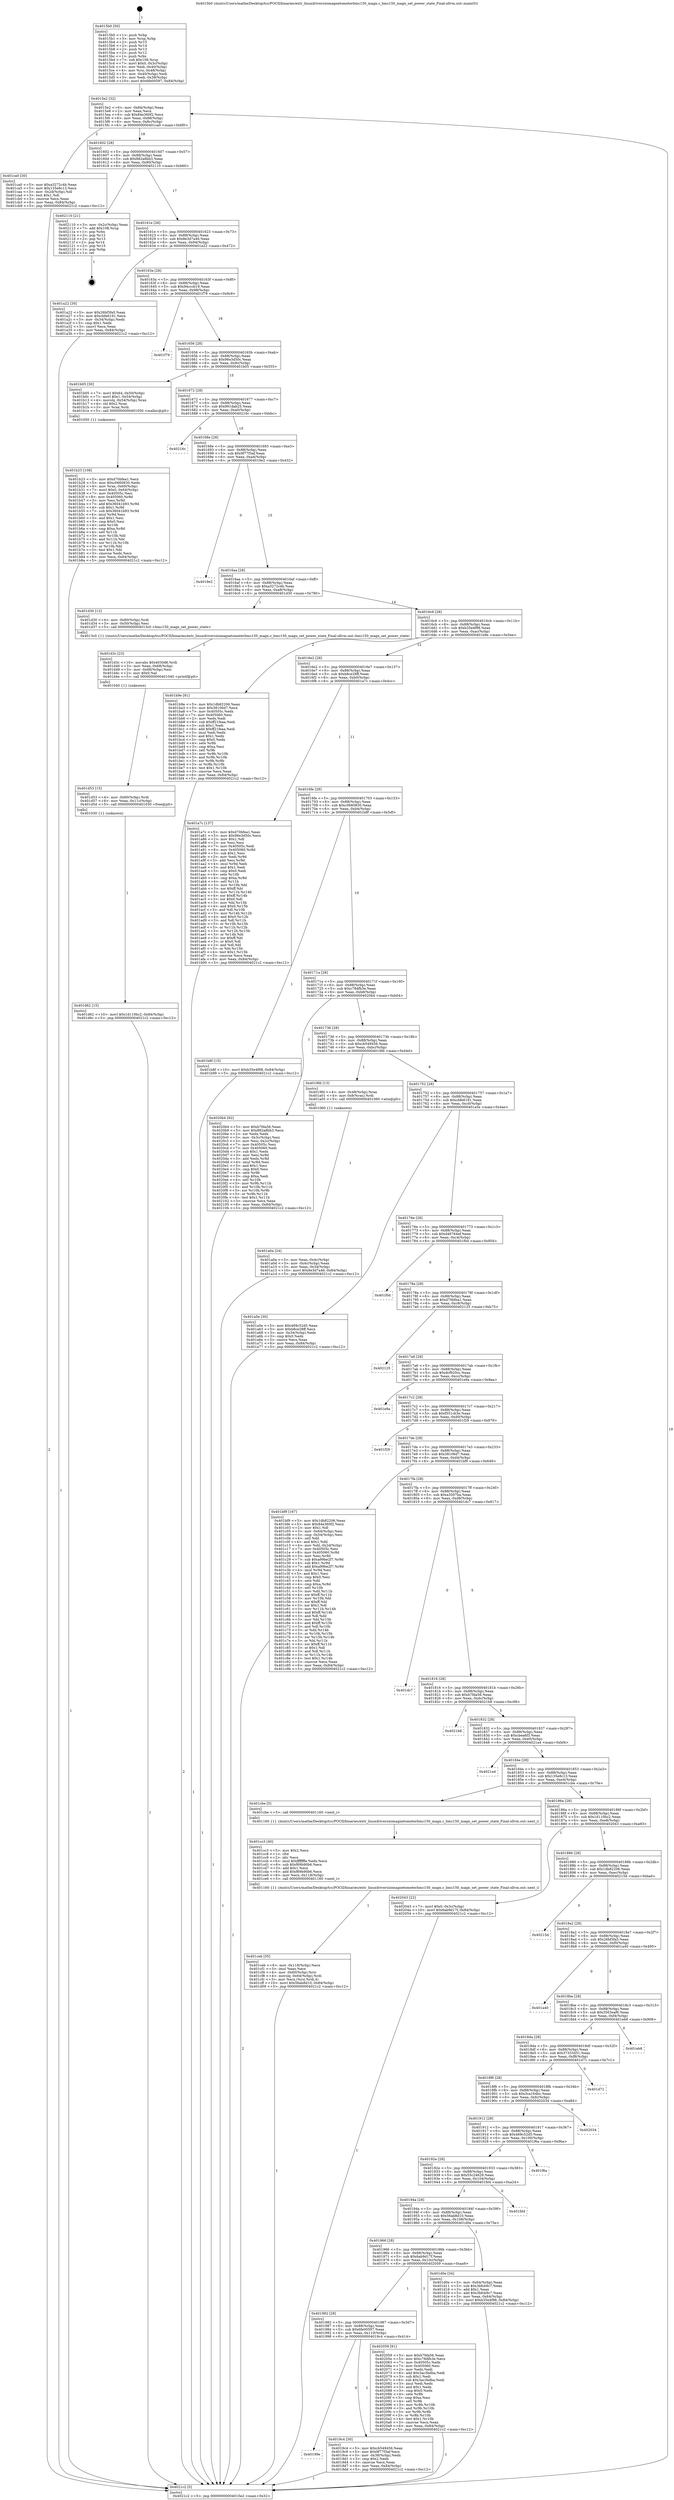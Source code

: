 digraph "0x4015b0" {
  label = "0x4015b0 (/mnt/c/Users/mathe/Desktop/tcc/POCII/binaries/extr_linuxdriversiiomagnetometerbmc150_magn.c_bmc150_magn_set_power_state_Final-ollvm.out::main(0))"
  labelloc = "t"
  node[shape=record]

  Entry [label="",width=0.3,height=0.3,shape=circle,fillcolor=black,style=filled]
  "0x4015e2" [label="{
     0x4015e2 [32]\l
     | [instrs]\l
     &nbsp;&nbsp;0x4015e2 \<+6\>: mov -0x84(%rbp),%eax\l
     &nbsp;&nbsp;0x4015e8 \<+2\>: mov %eax,%ecx\l
     &nbsp;&nbsp;0x4015ea \<+6\>: sub $0x84e360f2,%ecx\l
     &nbsp;&nbsp;0x4015f0 \<+6\>: mov %eax,-0x88(%rbp)\l
     &nbsp;&nbsp;0x4015f6 \<+6\>: mov %ecx,-0x8c(%rbp)\l
     &nbsp;&nbsp;0x4015fc \<+6\>: je 0000000000401ca0 \<main+0x6f0\>\l
  }"]
  "0x401ca0" [label="{
     0x401ca0 [30]\l
     | [instrs]\l
     &nbsp;&nbsp;0x401ca0 \<+5\>: mov $0xa3272c4b,%eax\l
     &nbsp;&nbsp;0x401ca5 \<+5\>: mov $0x135e8c13,%ecx\l
     &nbsp;&nbsp;0x401caa \<+3\>: mov -0x2d(%rbp),%dl\l
     &nbsp;&nbsp;0x401cad \<+3\>: test $0x1,%dl\l
     &nbsp;&nbsp;0x401cb0 \<+3\>: cmovne %ecx,%eax\l
     &nbsp;&nbsp;0x401cb3 \<+6\>: mov %eax,-0x84(%rbp)\l
     &nbsp;&nbsp;0x401cb9 \<+5\>: jmp 00000000004021c2 \<main+0xc12\>\l
  }"]
  "0x401602" [label="{
     0x401602 [28]\l
     | [instrs]\l
     &nbsp;&nbsp;0x401602 \<+5\>: jmp 0000000000401607 \<main+0x57\>\l
     &nbsp;&nbsp;0x401607 \<+6\>: mov -0x88(%rbp),%eax\l
     &nbsp;&nbsp;0x40160d \<+5\>: sub $0x882a8bb3,%eax\l
     &nbsp;&nbsp;0x401612 \<+6\>: mov %eax,-0x90(%rbp)\l
     &nbsp;&nbsp;0x401618 \<+6\>: je 0000000000402110 \<main+0xb60\>\l
  }"]
  Exit [label="",width=0.3,height=0.3,shape=circle,fillcolor=black,style=filled,peripheries=2]
  "0x402110" [label="{
     0x402110 [21]\l
     | [instrs]\l
     &nbsp;&nbsp;0x402110 \<+3\>: mov -0x2c(%rbp),%eax\l
     &nbsp;&nbsp;0x402113 \<+7\>: add $0x108,%rsp\l
     &nbsp;&nbsp;0x40211a \<+1\>: pop %rbx\l
     &nbsp;&nbsp;0x40211b \<+2\>: pop %r12\l
     &nbsp;&nbsp;0x40211d \<+2\>: pop %r13\l
     &nbsp;&nbsp;0x40211f \<+2\>: pop %r14\l
     &nbsp;&nbsp;0x402121 \<+2\>: pop %r15\l
     &nbsp;&nbsp;0x402123 \<+1\>: pop %rbp\l
     &nbsp;&nbsp;0x402124 \<+1\>: ret\l
  }"]
  "0x40161e" [label="{
     0x40161e [28]\l
     | [instrs]\l
     &nbsp;&nbsp;0x40161e \<+5\>: jmp 0000000000401623 \<main+0x73\>\l
     &nbsp;&nbsp;0x401623 \<+6\>: mov -0x88(%rbp),%eax\l
     &nbsp;&nbsp;0x401629 \<+5\>: sub $0x8e3d7a46,%eax\l
     &nbsp;&nbsp;0x40162e \<+6\>: mov %eax,-0x94(%rbp)\l
     &nbsp;&nbsp;0x401634 \<+6\>: je 0000000000401a22 \<main+0x472\>\l
  }"]
  "0x401d62" [label="{
     0x401d62 [15]\l
     | [instrs]\l
     &nbsp;&nbsp;0x401d62 \<+10\>: movl $0x1d110bc2,-0x84(%rbp)\l
     &nbsp;&nbsp;0x401d6c \<+5\>: jmp 00000000004021c2 \<main+0xc12\>\l
  }"]
  "0x401a22" [label="{
     0x401a22 [30]\l
     | [instrs]\l
     &nbsp;&nbsp;0x401a22 \<+5\>: mov $0x26bf3fa5,%eax\l
     &nbsp;&nbsp;0x401a27 \<+5\>: mov $0xcbfe6191,%ecx\l
     &nbsp;&nbsp;0x401a2c \<+3\>: mov -0x34(%rbp),%edx\l
     &nbsp;&nbsp;0x401a2f \<+3\>: cmp $0x1,%edx\l
     &nbsp;&nbsp;0x401a32 \<+3\>: cmovl %ecx,%eax\l
     &nbsp;&nbsp;0x401a35 \<+6\>: mov %eax,-0x84(%rbp)\l
     &nbsp;&nbsp;0x401a3b \<+5\>: jmp 00000000004021c2 \<main+0xc12\>\l
  }"]
  "0x40163a" [label="{
     0x40163a [28]\l
     | [instrs]\l
     &nbsp;&nbsp;0x40163a \<+5\>: jmp 000000000040163f \<main+0x8f\>\l
     &nbsp;&nbsp;0x40163f \<+6\>: mov -0x88(%rbp),%eax\l
     &nbsp;&nbsp;0x401645 \<+5\>: sub $0x94cccb19,%eax\l
     &nbsp;&nbsp;0x40164a \<+6\>: mov %eax,-0x98(%rbp)\l
     &nbsp;&nbsp;0x401650 \<+6\>: je 0000000000401f79 \<main+0x9c9\>\l
  }"]
  "0x401d53" [label="{
     0x401d53 [15]\l
     | [instrs]\l
     &nbsp;&nbsp;0x401d53 \<+4\>: mov -0x60(%rbp),%rdi\l
     &nbsp;&nbsp;0x401d57 \<+6\>: mov %eax,-0x11c(%rbp)\l
     &nbsp;&nbsp;0x401d5d \<+5\>: call 0000000000401030 \<free@plt\>\l
     | [calls]\l
     &nbsp;&nbsp;0x401030 \{1\} (unknown)\l
  }"]
  "0x401f79" [label="{
     0x401f79\l
  }", style=dashed]
  "0x401656" [label="{
     0x401656 [28]\l
     | [instrs]\l
     &nbsp;&nbsp;0x401656 \<+5\>: jmp 000000000040165b \<main+0xab\>\l
     &nbsp;&nbsp;0x40165b \<+6\>: mov -0x88(%rbp),%eax\l
     &nbsp;&nbsp;0x401661 \<+5\>: sub $0x96e3d50c,%eax\l
     &nbsp;&nbsp;0x401666 \<+6\>: mov %eax,-0x9c(%rbp)\l
     &nbsp;&nbsp;0x40166c \<+6\>: je 0000000000401b05 \<main+0x555\>\l
  }"]
  "0x401d3c" [label="{
     0x401d3c [23]\l
     | [instrs]\l
     &nbsp;&nbsp;0x401d3c \<+10\>: movabs $0x4030d6,%rdi\l
     &nbsp;&nbsp;0x401d46 \<+3\>: mov %eax,-0x68(%rbp)\l
     &nbsp;&nbsp;0x401d49 \<+3\>: mov -0x68(%rbp),%esi\l
     &nbsp;&nbsp;0x401d4c \<+2\>: mov $0x0,%al\l
     &nbsp;&nbsp;0x401d4e \<+5\>: call 0000000000401040 \<printf@plt\>\l
     | [calls]\l
     &nbsp;&nbsp;0x401040 \{1\} (unknown)\l
  }"]
  "0x401b05" [label="{
     0x401b05 [30]\l
     | [instrs]\l
     &nbsp;&nbsp;0x401b05 \<+7\>: movl $0x64,-0x50(%rbp)\l
     &nbsp;&nbsp;0x401b0c \<+7\>: movl $0x1,-0x54(%rbp)\l
     &nbsp;&nbsp;0x401b13 \<+4\>: movslq -0x54(%rbp),%rax\l
     &nbsp;&nbsp;0x401b17 \<+4\>: shl $0x2,%rax\l
     &nbsp;&nbsp;0x401b1b \<+3\>: mov %rax,%rdi\l
     &nbsp;&nbsp;0x401b1e \<+5\>: call 0000000000401050 \<malloc@plt\>\l
     | [calls]\l
     &nbsp;&nbsp;0x401050 \{1\} (unknown)\l
  }"]
  "0x401672" [label="{
     0x401672 [28]\l
     | [instrs]\l
     &nbsp;&nbsp;0x401672 \<+5\>: jmp 0000000000401677 \<main+0xc7\>\l
     &nbsp;&nbsp;0x401677 \<+6\>: mov -0x88(%rbp),%eax\l
     &nbsp;&nbsp;0x40167d \<+5\>: sub $0x991dab25,%eax\l
     &nbsp;&nbsp;0x401682 \<+6\>: mov %eax,-0xa0(%rbp)\l
     &nbsp;&nbsp;0x401688 \<+6\>: je 000000000040216c \<main+0xbbc\>\l
  }"]
  "0x401ceb" [label="{
     0x401ceb [35]\l
     | [instrs]\l
     &nbsp;&nbsp;0x401ceb \<+6\>: mov -0x118(%rbp),%ecx\l
     &nbsp;&nbsp;0x401cf1 \<+3\>: imul %eax,%ecx\l
     &nbsp;&nbsp;0x401cf4 \<+4\>: mov -0x60(%rbp),%rsi\l
     &nbsp;&nbsp;0x401cf8 \<+4\>: movslq -0x64(%rbp),%rdi\l
     &nbsp;&nbsp;0x401cfc \<+3\>: mov %ecx,(%rsi,%rdi,4)\l
     &nbsp;&nbsp;0x401cff \<+10\>: movl $0x56ab8d10,-0x84(%rbp)\l
     &nbsp;&nbsp;0x401d09 \<+5\>: jmp 00000000004021c2 \<main+0xc12\>\l
  }"]
  "0x40216c" [label="{
     0x40216c\l
  }", style=dashed]
  "0x40168e" [label="{
     0x40168e [28]\l
     | [instrs]\l
     &nbsp;&nbsp;0x40168e \<+5\>: jmp 0000000000401693 \<main+0xe3\>\l
     &nbsp;&nbsp;0x401693 \<+6\>: mov -0x88(%rbp),%eax\l
     &nbsp;&nbsp;0x401699 \<+5\>: sub $0x9f77f3af,%eax\l
     &nbsp;&nbsp;0x40169e \<+6\>: mov %eax,-0xa4(%rbp)\l
     &nbsp;&nbsp;0x4016a4 \<+6\>: je 00000000004019e2 \<main+0x432\>\l
  }"]
  "0x401cc3" [label="{
     0x401cc3 [40]\l
     | [instrs]\l
     &nbsp;&nbsp;0x401cc3 \<+5\>: mov $0x2,%ecx\l
     &nbsp;&nbsp;0x401cc8 \<+1\>: cltd\l
     &nbsp;&nbsp;0x401cc9 \<+2\>: idiv %ecx\l
     &nbsp;&nbsp;0x401ccb \<+6\>: imul $0xfffffffe,%edx,%ecx\l
     &nbsp;&nbsp;0x401cd1 \<+6\>: sub $0xf69b90b6,%ecx\l
     &nbsp;&nbsp;0x401cd7 \<+3\>: add $0x1,%ecx\l
     &nbsp;&nbsp;0x401cda \<+6\>: add $0xf69b90b6,%ecx\l
     &nbsp;&nbsp;0x401ce0 \<+6\>: mov %ecx,-0x118(%rbp)\l
     &nbsp;&nbsp;0x401ce6 \<+5\>: call 0000000000401160 \<next_i\>\l
     | [calls]\l
     &nbsp;&nbsp;0x401160 \{1\} (/mnt/c/Users/mathe/Desktop/tcc/POCII/binaries/extr_linuxdriversiiomagnetometerbmc150_magn.c_bmc150_magn_set_power_state_Final-ollvm.out::next_i)\l
  }"]
  "0x4019e2" [label="{
     0x4019e2\l
  }", style=dashed]
  "0x4016aa" [label="{
     0x4016aa [28]\l
     | [instrs]\l
     &nbsp;&nbsp;0x4016aa \<+5\>: jmp 00000000004016af \<main+0xff\>\l
     &nbsp;&nbsp;0x4016af \<+6\>: mov -0x88(%rbp),%eax\l
     &nbsp;&nbsp;0x4016b5 \<+5\>: sub $0xa3272c4b,%eax\l
     &nbsp;&nbsp;0x4016ba \<+6\>: mov %eax,-0xa8(%rbp)\l
     &nbsp;&nbsp;0x4016c0 \<+6\>: je 0000000000401d30 \<main+0x780\>\l
  }"]
  "0x401b23" [label="{
     0x401b23 [108]\l
     | [instrs]\l
     &nbsp;&nbsp;0x401b23 \<+5\>: mov $0xd70bfea1,%ecx\l
     &nbsp;&nbsp;0x401b28 \<+5\>: mov $0xc0660830,%edx\l
     &nbsp;&nbsp;0x401b2d \<+4\>: mov %rax,-0x60(%rbp)\l
     &nbsp;&nbsp;0x401b31 \<+7\>: movl $0x0,-0x64(%rbp)\l
     &nbsp;&nbsp;0x401b38 \<+7\>: mov 0x40505c,%esi\l
     &nbsp;&nbsp;0x401b3f \<+8\>: mov 0x405060,%r8d\l
     &nbsp;&nbsp;0x401b47 \<+3\>: mov %esi,%r9d\l
     &nbsp;&nbsp;0x401b4a \<+7\>: add $0x36041b93,%r9d\l
     &nbsp;&nbsp;0x401b51 \<+4\>: sub $0x1,%r9d\l
     &nbsp;&nbsp;0x401b55 \<+7\>: sub $0x36041b93,%r9d\l
     &nbsp;&nbsp;0x401b5c \<+4\>: imul %r9d,%esi\l
     &nbsp;&nbsp;0x401b60 \<+3\>: and $0x1,%esi\l
     &nbsp;&nbsp;0x401b63 \<+3\>: cmp $0x0,%esi\l
     &nbsp;&nbsp;0x401b66 \<+4\>: sete %r10b\l
     &nbsp;&nbsp;0x401b6a \<+4\>: cmp $0xa,%r8d\l
     &nbsp;&nbsp;0x401b6e \<+4\>: setl %r11b\l
     &nbsp;&nbsp;0x401b72 \<+3\>: mov %r10b,%bl\l
     &nbsp;&nbsp;0x401b75 \<+3\>: and %r11b,%bl\l
     &nbsp;&nbsp;0x401b78 \<+3\>: xor %r11b,%r10b\l
     &nbsp;&nbsp;0x401b7b \<+3\>: or %r10b,%bl\l
     &nbsp;&nbsp;0x401b7e \<+3\>: test $0x1,%bl\l
     &nbsp;&nbsp;0x401b81 \<+3\>: cmovne %edx,%ecx\l
     &nbsp;&nbsp;0x401b84 \<+6\>: mov %ecx,-0x84(%rbp)\l
     &nbsp;&nbsp;0x401b8a \<+5\>: jmp 00000000004021c2 \<main+0xc12\>\l
  }"]
  "0x401d30" [label="{
     0x401d30 [12]\l
     | [instrs]\l
     &nbsp;&nbsp;0x401d30 \<+4\>: mov -0x60(%rbp),%rdi\l
     &nbsp;&nbsp;0x401d34 \<+3\>: mov -0x50(%rbp),%esi\l
     &nbsp;&nbsp;0x401d37 \<+5\>: call 00000000004013c0 \<bmc150_magn_set_power_state\>\l
     | [calls]\l
     &nbsp;&nbsp;0x4013c0 \{1\} (/mnt/c/Users/mathe/Desktop/tcc/POCII/binaries/extr_linuxdriversiiomagnetometerbmc150_magn.c_bmc150_magn_set_power_state_Final-ollvm.out::bmc150_magn_set_power_state)\l
  }"]
  "0x4016c6" [label="{
     0x4016c6 [28]\l
     | [instrs]\l
     &nbsp;&nbsp;0x4016c6 \<+5\>: jmp 00000000004016cb \<main+0x11b\>\l
     &nbsp;&nbsp;0x4016cb \<+6\>: mov -0x88(%rbp),%eax\l
     &nbsp;&nbsp;0x4016d1 \<+5\>: sub $0xb35e4f98,%eax\l
     &nbsp;&nbsp;0x4016d6 \<+6\>: mov %eax,-0xac(%rbp)\l
     &nbsp;&nbsp;0x4016dc \<+6\>: je 0000000000401b9e \<main+0x5ee\>\l
  }"]
  "0x401a0a" [label="{
     0x401a0a [24]\l
     | [instrs]\l
     &nbsp;&nbsp;0x401a0a \<+3\>: mov %eax,-0x4c(%rbp)\l
     &nbsp;&nbsp;0x401a0d \<+3\>: mov -0x4c(%rbp),%eax\l
     &nbsp;&nbsp;0x401a10 \<+3\>: mov %eax,-0x34(%rbp)\l
     &nbsp;&nbsp;0x401a13 \<+10\>: movl $0x8e3d7a46,-0x84(%rbp)\l
     &nbsp;&nbsp;0x401a1d \<+5\>: jmp 00000000004021c2 \<main+0xc12\>\l
  }"]
  "0x401b9e" [label="{
     0x401b9e [91]\l
     | [instrs]\l
     &nbsp;&nbsp;0x401b9e \<+5\>: mov $0x1db82206,%eax\l
     &nbsp;&nbsp;0x401ba3 \<+5\>: mov $0x38106d7,%ecx\l
     &nbsp;&nbsp;0x401ba8 \<+7\>: mov 0x40505c,%edx\l
     &nbsp;&nbsp;0x401baf \<+7\>: mov 0x405060,%esi\l
     &nbsp;&nbsp;0x401bb6 \<+2\>: mov %edx,%edi\l
     &nbsp;&nbsp;0x401bb8 \<+6\>: sub $0xff21feaa,%edi\l
     &nbsp;&nbsp;0x401bbe \<+3\>: sub $0x1,%edi\l
     &nbsp;&nbsp;0x401bc1 \<+6\>: add $0xff21feaa,%edi\l
     &nbsp;&nbsp;0x401bc7 \<+3\>: imul %edi,%edx\l
     &nbsp;&nbsp;0x401bca \<+3\>: and $0x1,%edx\l
     &nbsp;&nbsp;0x401bcd \<+3\>: cmp $0x0,%edx\l
     &nbsp;&nbsp;0x401bd0 \<+4\>: sete %r8b\l
     &nbsp;&nbsp;0x401bd4 \<+3\>: cmp $0xa,%esi\l
     &nbsp;&nbsp;0x401bd7 \<+4\>: setl %r9b\l
     &nbsp;&nbsp;0x401bdb \<+3\>: mov %r8b,%r10b\l
     &nbsp;&nbsp;0x401bde \<+3\>: and %r9b,%r10b\l
     &nbsp;&nbsp;0x401be1 \<+3\>: xor %r9b,%r8b\l
     &nbsp;&nbsp;0x401be4 \<+3\>: or %r8b,%r10b\l
     &nbsp;&nbsp;0x401be7 \<+4\>: test $0x1,%r10b\l
     &nbsp;&nbsp;0x401beb \<+3\>: cmovne %ecx,%eax\l
     &nbsp;&nbsp;0x401bee \<+6\>: mov %eax,-0x84(%rbp)\l
     &nbsp;&nbsp;0x401bf4 \<+5\>: jmp 00000000004021c2 \<main+0xc12\>\l
  }"]
  "0x4016e2" [label="{
     0x4016e2 [28]\l
     | [instrs]\l
     &nbsp;&nbsp;0x4016e2 \<+5\>: jmp 00000000004016e7 \<main+0x137\>\l
     &nbsp;&nbsp;0x4016e7 \<+6\>: mov -0x88(%rbp),%eax\l
     &nbsp;&nbsp;0x4016ed \<+5\>: sub $0xb8ce28ff,%eax\l
     &nbsp;&nbsp;0x4016f2 \<+6\>: mov %eax,-0xb0(%rbp)\l
     &nbsp;&nbsp;0x4016f8 \<+6\>: je 0000000000401a7c \<main+0x4cc\>\l
  }"]
  "0x4015b0" [label="{
     0x4015b0 [50]\l
     | [instrs]\l
     &nbsp;&nbsp;0x4015b0 \<+1\>: push %rbp\l
     &nbsp;&nbsp;0x4015b1 \<+3\>: mov %rsp,%rbp\l
     &nbsp;&nbsp;0x4015b4 \<+2\>: push %r15\l
     &nbsp;&nbsp;0x4015b6 \<+2\>: push %r14\l
     &nbsp;&nbsp;0x4015b8 \<+2\>: push %r13\l
     &nbsp;&nbsp;0x4015ba \<+2\>: push %r12\l
     &nbsp;&nbsp;0x4015bc \<+1\>: push %rbx\l
     &nbsp;&nbsp;0x4015bd \<+7\>: sub $0x108,%rsp\l
     &nbsp;&nbsp;0x4015c4 \<+7\>: movl $0x0,-0x3c(%rbp)\l
     &nbsp;&nbsp;0x4015cb \<+3\>: mov %edi,-0x40(%rbp)\l
     &nbsp;&nbsp;0x4015ce \<+4\>: mov %rsi,-0x48(%rbp)\l
     &nbsp;&nbsp;0x4015d2 \<+3\>: mov -0x40(%rbp),%edi\l
     &nbsp;&nbsp;0x4015d5 \<+3\>: mov %edi,-0x38(%rbp)\l
     &nbsp;&nbsp;0x4015d8 \<+10\>: movl $0x6fe00597,-0x84(%rbp)\l
  }"]
  "0x401a7c" [label="{
     0x401a7c [137]\l
     | [instrs]\l
     &nbsp;&nbsp;0x401a7c \<+5\>: mov $0xd70bfea1,%eax\l
     &nbsp;&nbsp;0x401a81 \<+5\>: mov $0x96e3d50c,%ecx\l
     &nbsp;&nbsp;0x401a86 \<+2\>: mov $0x1,%dl\l
     &nbsp;&nbsp;0x401a88 \<+2\>: xor %esi,%esi\l
     &nbsp;&nbsp;0x401a8a \<+7\>: mov 0x40505c,%edi\l
     &nbsp;&nbsp;0x401a91 \<+8\>: mov 0x405060,%r8d\l
     &nbsp;&nbsp;0x401a99 \<+3\>: sub $0x1,%esi\l
     &nbsp;&nbsp;0x401a9c \<+3\>: mov %edi,%r9d\l
     &nbsp;&nbsp;0x401a9f \<+3\>: add %esi,%r9d\l
     &nbsp;&nbsp;0x401aa2 \<+4\>: imul %r9d,%edi\l
     &nbsp;&nbsp;0x401aa6 \<+3\>: and $0x1,%edi\l
     &nbsp;&nbsp;0x401aa9 \<+3\>: cmp $0x0,%edi\l
     &nbsp;&nbsp;0x401aac \<+4\>: sete %r10b\l
     &nbsp;&nbsp;0x401ab0 \<+4\>: cmp $0xa,%r8d\l
     &nbsp;&nbsp;0x401ab4 \<+4\>: setl %r11b\l
     &nbsp;&nbsp;0x401ab8 \<+3\>: mov %r10b,%bl\l
     &nbsp;&nbsp;0x401abb \<+3\>: xor $0xff,%bl\l
     &nbsp;&nbsp;0x401abe \<+3\>: mov %r11b,%r14b\l
     &nbsp;&nbsp;0x401ac1 \<+4\>: xor $0xff,%r14b\l
     &nbsp;&nbsp;0x401ac5 \<+3\>: xor $0x0,%dl\l
     &nbsp;&nbsp;0x401ac8 \<+3\>: mov %bl,%r15b\l
     &nbsp;&nbsp;0x401acb \<+4\>: and $0x0,%r15b\l
     &nbsp;&nbsp;0x401acf \<+3\>: and %dl,%r10b\l
     &nbsp;&nbsp;0x401ad2 \<+3\>: mov %r14b,%r12b\l
     &nbsp;&nbsp;0x401ad5 \<+4\>: and $0x0,%r12b\l
     &nbsp;&nbsp;0x401ad9 \<+3\>: and %dl,%r11b\l
     &nbsp;&nbsp;0x401adc \<+3\>: or %r10b,%r15b\l
     &nbsp;&nbsp;0x401adf \<+3\>: or %r11b,%r12b\l
     &nbsp;&nbsp;0x401ae2 \<+3\>: xor %r12b,%r15b\l
     &nbsp;&nbsp;0x401ae5 \<+3\>: or %r14b,%bl\l
     &nbsp;&nbsp;0x401ae8 \<+3\>: xor $0xff,%bl\l
     &nbsp;&nbsp;0x401aeb \<+3\>: or $0x0,%dl\l
     &nbsp;&nbsp;0x401aee \<+2\>: and %dl,%bl\l
     &nbsp;&nbsp;0x401af0 \<+3\>: or %bl,%r15b\l
     &nbsp;&nbsp;0x401af3 \<+4\>: test $0x1,%r15b\l
     &nbsp;&nbsp;0x401af7 \<+3\>: cmovne %ecx,%eax\l
     &nbsp;&nbsp;0x401afa \<+6\>: mov %eax,-0x84(%rbp)\l
     &nbsp;&nbsp;0x401b00 \<+5\>: jmp 00000000004021c2 \<main+0xc12\>\l
  }"]
  "0x4016fe" [label="{
     0x4016fe [28]\l
     | [instrs]\l
     &nbsp;&nbsp;0x4016fe \<+5\>: jmp 0000000000401703 \<main+0x153\>\l
     &nbsp;&nbsp;0x401703 \<+6\>: mov -0x88(%rbp),%eax\l
     &nbsp;&nbsp;0x401709 \<+5\>: sub $0xc0660830,%eax\l
     &nbsp;&nbsp;0x40170e \<+6\>: mov %eax,-0xb4(%rbp)\l
     &nbsp;&nbsp;0x401714 \<+6\>: je 0000000000401b8f \<main+0x5df\>\l
  }"]
  "0x4021c2" [label="{
     0x4021c2 [5]\l
     | [instrs]\l
     &nbsp;&nbsp;0x4021c2 \<+5\>: jmp 00000000004015e2 \<main+0x32\>\l
  }"]
  "0x401b8f" [label="{
     0x401b8f [15]\l
     | [instrs]\l
     &nbsp;&nbsp;0x401b8f \<+10\>: movl $0xb35e4f98,-0x84(%rbp)\l
     &nbsp;&nbsp;0x401b99 \<+5\>: jmp 00000000004021c2 \<main+0xc12\>\l
  }"]
  "0x40171a" [label="{
     0x40171a [28]\l
     | [instrs]\l
     &nbsp;&nbsp;0x40171a \<+5\>: jmp 000000000040171f \<main+0x16f\>\l
     &nbsp;&nbsp;0x40171f \<+6\>: mov -0x88(%rbp),%eax\l
     &nbsp;&nbsp;0x401725 \<+5\>: sub $0xc78dfb3e,%eax\l
     &nbsp;&nbsp;0x40172a \<+6\>: mov %eax,-0xb8(%rbp)\l
     &nbsp;&nbsp;0x401730 \<+6\>: je 00000000004020b4 \<main+0xb04\>\l
  }"]
  "0x40199e" [label="{
     0x40199e\l
  }", style=dashed]
  "0x4020b4" [label="{
     0x4020b4 [92]\l
     | [instrs]\l
     &nbsp;&nbsp;0x4020b4 \<+5\>: mov $0xb7fda56,%eax\l
     &nbsp;&nbsp;0x4020b9 \<+5\>: mov $0x882a8bb3,%ecx\l
     &nbsp;&nbsp;0x4020be \<+2\>: xor %edx,%edx\l
     &nbsp;&nbsp;0x4020c0 \<+3\>: mov -0x3c(%rbp),%esi\l
     &nbsp;&nbsp;0x4020c3 \<+3\>: mov %esi,-0x2c(%rbp)\l
     &nbsp;&nbsp;0x4020c6 \<+7\>: mov 0x40505c,%esi\l
     &nbsp;&nbsp;0x4020cd \<+7\>: mov 0x405060,%edi\l
     &nbsp;&nbsp;0x4020d4 \<+3\>: sub $0x1,%edx\l
     &nbsp;&nbsp;0x4020d7 \<+3\>: mov %esi,%r8d\l
     &nbsp;&nbsp;0x4020da \<+3\>: add %edx,%r8d\l
     &nbsp;&nbsp;0x4020dd \<+4\>: imul %r8d,%esi\l
     &nbsp;&nbsp;0x4020e1 \<+3\>: and $0x1,%esi\l
     &nbsp;&nbsp;0x4020e4 \<+3\>: cmp $0x0,%esi\l
     &nbsp;&nbsp;0x4020e7 \<+4\>: sete %r9b\l
     &nbsp;&nbsp;0x4020eb \<+3\>: cmp $0xa,%edi\l
     &nbsp;&nbsp;0x4020ee \<+4\>: setl %r10b\l
     &nbsp;&nbsp;0x4020f2 \<+3\>: mov %r9b,%r11b\l
     &nbsp;&nbsp;0x4020f5 \<+3\>: and %r10b,%r11b\l
     &nbsp;&nbsp;0x4020f8 \<+3\>: xor %r10b,%r9b\l
     &nbsp;&nbsp;0x4020fb \<+3\>: or %r9b,%r11b\l
     &nbsp;&nbsp;0x4020fe \<+4\>: test $0x1,%r11b\l
     &nbsp;&nbsp;0x402102 \<+3\>: cmovne %ecx,%eax\l
     &nbsp;&nbsp;0x402105 \<+6\>: mov %eax,-0x84(%rbp)\l
     &nbsp;&nbsp;0x40210b \<+5\>: jmp 00000000004021c2 \<main+0xc12\>\l
  }"]
  "0x401736" [label="{
     0x401736 [28]\l
     | [instrs]\l
     &nbsp;&nbsp;0x401736 \<+5\>: jmp 000000000040173b \<main+0x18b\>\l
     &nbsp;&nbsp;0x40173b \<+6\>: mov -0x88(%rbp),%eax\l
     &nbsp;&nbsp;0x401741 \<+5\>: sub $0xcb549456,%eax\l
     &nbsp;&nbsp;0x401746 \<+6\>: mov %eax,-0xbc(%rbp)\l
     &nbsp;&nbsp;0x40174c \<+6\>: je 00000000004019fd \<main+0x44d\>\l
  }"]
  "0x4019c4" [label="{
     0x4019c4 [30]\l
     | [instrs]\l
     &nbsp;&nbsp;0x4019c4 \<+5\>: mov $0xcb549456,%eax\l
     &nbsp;&nbsp;0x4019c9 \<+5\>: mov $0x9f77f3af,%ecx\l
     &nbsp;&nbsp;0x4019ce \<+3\>: mov -0x38(%rbp),%edx\l
     &nbsp;&nbsp;0x4019d1 \<+3\>: cmp $0x2,%edx\l
     &nbsp;&nbsp;0x4019d4 \<+3\>: cmovne %ecx,%eax\l
     &nbsp;&nbsp;0x4019d7 \<+6\>: mov %eax,-0x84(%rbp)\l
     &nbsp;&nbsp;0x4019dd \<+5\>: jmp 00000000004021c2 \<main+0xc12\>\l
  }"]
  "0x4019fd" [label="{
     0x4019fd [13]\l
     | [instrs]\l
     &nbsp;&nbsp;0x4019fd \<+4\>: mov -0x48(%rbp),%rax\l
     &nbsp;&nbsp;0x401a01 \<+4\>: mov 0x8(%rax),%rdi\l
     &nbsp;&nbsp;0x401a05 \<+5\>: call 0000000000401060 \<atoi@plt\>\l
     | [calls]\l
     &nbsp;&nbsp;0x401060 \{1\} (unknown)\l
  }"]
  "0x401752" [label="{
     0x401752 [28]\l
     | [instrs]\l
     &nbsp;&nbsp;0x401752 \<+5\>: jmp 0000000000401757 \<main+0x1a7\>\l
     &nbsp;&nbsp;0x401757 \<+6\>: mov -0x88(%rbp),%eax\l
     &nbsp;&nbsp;0x40175d \<+5\>: sub $0xcbfe6191,%eax\l
     &nbsp;&nbsp;0x401762 \<+6\>: mov %eax,-0xc0(%rbp)\l
     &nbsp;&nbsp;0x401768 \<+6\>: je 0000000000401a5e \<main+0x4ae\>\l
  }"]
  "0x401982" [label="{
     0x401982 [28]\l
     | [instrs]\l
     &nbsp;&nbsp;0x401982 \<+5\>: jmp 0000000000401987 \<main+0x3d7\>\l
     &nbsp;&nbsp;0x401987 \<+6\>: mov -0x88(%rbp),%eax\l
     &nbsp;&nbsp;0x40198d \<+5\>: sub $0x6fe00597,%eax\l
     &nbsp;&nbsp;0x401992 \<+6\>: mov %eax,-0x110(%rbp)\l
     &nbsp;&nbsp;0x401998 \<+6\>: je 00000000004019c4 \<main+0x414\>\l
  }"]
  "0x401a5e" [label="{
     0x401a5e [30]\l
     | [instrs]\l
     &nbsp;&nbsp;0x401a5e \<+5\>: mov $0x469c52d5,%eax\l
     &nbsp;&nbsp;0x401a63 \<+5\>: mov $0xb8ce28ff,%ecx\l
     &nbsp;&nbsp;0x401a68 \<+3\>: mov -0x34(%rbp),%edx\l
     &nbsp;&nbsp;0x401a6b \<+3\>: cmp $0x0,%edx\l
     &nbsp;&nbsp;0x401a6e \<+3\>: cmove %ecx,%eax\l
     &nbsp;&nbsp;0x401a71 \<+6\>: mov %eax,-0x84(%rbp)\l
     &nbsp;&nbsp;0x401a77 \<+5\>: jmp 00000000004021c2 \<main+0xc12\>\l
  }"]
  "0x40176e" [label="{
     0x40176e [28]\l
     | [instrs]\l
     &nbsp;&nbsp;0x40176e \<+5\>: jmp 0000000000401773 \<main+0x1c3\>\l
     &nbsp;&nbsp;0x401773 \<+6\>: mov -0x88(%rbp),%eax\l
     &nbsp;&nbsp;0x401779 \<+5\>: sub $0xd46764ef,%eax\l
     &nbsp;&nbsp;0x40177e \<+6\>: mov %eax,-0xc4(%rbp)\l
     &nbsp;&nbsp;0x401784 \<+6\>: je 0000000000401f0d \<main+0x95d\>\l
  }"]
  "0x402059" [label="{
     0x402059 [91]\l
     | [instrs]\l
     &nbsp;&nbsp;0x402059 \<+5\>: mov $0xb7fda56,%eax\l
     &nbsp;&nbsp;0x40205e \<+5\>: mov $0xc78dfb3e,%ecx\l
     &nbsp;&nbsp;0x402063 \<+7\>: mov 0x40505c,%edx\l
     &nbsp;&nbsp;0x40206a \<+7\>: mov 0x405060,%esi\l
     &nbsp;&nbsp;0x402071 \<+2\>: mov %edx,%edi\l
     &nbsp;&nbsp;0x402073 \<+6\>: add $0x3ac3bdba,%edi\l
     &nbsp;&nbsp;0x402079 \<+3\>: sub $0x1,%edi\l
     &nbsp;&nbsp;0x40207c \<+6\>: sub $0x3ac3bdba,%edi\l
     &nbsp;&nbsp;0x402082 \<+3\>: imul %edi,%edx\l
     &nbsp;&nbsp;0x402085 \<+3\>: and $0x1,%edx\l
     &nbsp;&nbsp;0x402088 \<+3\>: cmp $0x0,%edx\l
     &nbsp;&nbsp;0x40208b \<+4\>: sete %r8b\l
     &nbsp;&nbsp;0x40208f \<+3\>: cmp $0xa,%esi\l
     &nbsp;&nbsp;0x402092 \<+4\>: setl %r9b\l
     &nbsp;&nbsp;0x402096 \<+3\>: mov %r8b,%r10b\l
     &nbsp;&nbsp;0x402099 \<+3\>: and %r9b,%r10b\l
     &nbsp;&nbsp;0x40209c \<+3\>: xor %r9b,%r8b\l
     &nbsp;&nbsp;0x40209f \<+3\>: or %r8b,%r10b\l
     &nbsp;&nbsp;0x4020a2 \<+4\>: test $0x1,%r10b\l
     &nbsp;&nbsp;0x4020a6 \<+3\>: cmovne %ecx,%eax\l
     &nbsp;&nbsp;0x4020a9 \<+6\>: mov %eax,-0x84(%rbp)\l
     &nbsp;&nbsp;0x4020af \<+5\>: jmp 00000000004021c2 \<main+0xc12\>\l
  }"]
  "0x401f0d" [label="{
     0x401f0d\l
  }", style=dashed]
  "0x40178a" [label="{
     0x40178a [28]\l
     | [instrs]\l
     &nbsp;&nbsp;0x40178a \<+5\>: jmp 000000000040178f \<main+0x1df\>\l
     &nbsp;&nbsp;0x40178f \<+6\>: mov -0x88(%rbp),%eax\l
     &nbsp;&nbsp;0x401795 \<+5\>: sub $0xd70bfea1,%eax\l
     &nbsp;&nbsp;0x40179a \<+6\>: mov %eax,-0xc8(%rbp)\l
     &nbsp;&nbsp;0x4017a0 \<+6\>: je 0000000000402125 \<main+0xb75\>\l
  }"]
  "0x401966" [label="{
     0x401966 [28]\l
     | [instrs]\l
     &nbsp;&nbsp;0x401966 \<+5\>: jmp 000000000040196b \<main+0x3bb\>\l
     &nbsp;&nbsp;0x40196b \<+6\>: mov -0x88(%rbp),%eax\l
     &nbsp;&nbsp;0x401971 \<+5\>: sub $0x6ab9d17f,%eax\l
     &nbsp;&nbsp;0x401976 \<+6\>: mov %eax,-0x10c(%rbp)\l
     &nbsp;&nbsp;0x40197c \<+6\>: je 0000000000402059 \<main+0xaa9\>\l
  }"]
  "0x402125" [label="{
     0x402125\l
  }", style=dashed]
  "0x4017a6" [label="{
     0x4017a6 [28]\l
     | [instrs]\l
     &nbsp;&nbsp;0x4017a6 \<+5\>: jmp 00000000004017ab \<main+0x1fb\>\l
     &nbsp;&nbsp;0x4017ab \<+6\>: mov -0x88(%rbp),%eax\l
     &nbsp;&nbsp;0x4017b1 \<+5\>: sub $0xdcf920cc,%eax\l
     &nbsp;&nbsp;0x4017b6 \<+6\>: mov %eax,-0xcc(%rbp)\l
     &nbsp;&nbsp;0x4017bc \<+6\>: je 0000000000401e9a \<main+0x8ea\>\l
  }"]
  "0x401d0e" [label="{
     0x401d0e [34]\l
     | [instrs]\l
     &nbsp;&nbsp;0x401d0e \<+3\>: mov -0x64(%rbp),%eax\l
     &nbsp;&nbsp;0x401d11 \<+5\>: sub $0x3bfcb9c7,%eax\l
     &nbsp;&nbsp;0x401d16 \<+3\>: add $0x1,%eax\l
     &nbsp;&nbsp;0x401d19 \<+5\>: add $0x3bfcb9c7,%eax\l
     &nbsp;&nbsp;0x401d1e \<+3\>: mov %eax,-0x64(%rbp)\l
     &nbsp;&nbsp;0x401d21 \<+10\>: movl $0xb35e4f98,-0x84(%rbp)\l
     &nbsp;&nbsp;0x401d2b \<+5\>: jmp 00000000004021c2 \<main+0xc12\>\l
  }"]
  "0x401e9a" [label="{
     0x401e9a\l
  }", style=dashed]
  "0x4017c2" [label="{
     0x4017c2 [28]\l
     | [instrs]\l
     &nbsp;&nbsp;0x4017c2 \<+5\>: jmp 00000000004017c7 \<main+0x217\>\l
     &nbsp;&nbsp;0x4017c7 \<+6\>: mov -0x88(%rbp),%eax\l
     &nbsp;&nbsp;0x4017cd \<+5\>: sub $0xf551cb3e,%eax\l
     &nbsp;&nbsp;0x4017d2 \<+6\>: mov %eax,-0xd0(%rbp)\l
     &nbsp;&nbsp;0x4017d8 \<+6\>: je 0000000000401f29 \<main+0x979\>\l
  }"]
  "0x40194a" [label="{
     0x40194a [28]\l
     | [instrs]\l
     &nbsp;&nbsp;0x40194a \<+5\>: jmp 000000000040194f \<main+0x39f\>\l
     &nbsp;&nbsp;0x40194f \<+6\>: mov -0x88(%rbp),%eax\l
     &nbsp;&nbsp;0x401955 \<+5\>: sub $0x56ab8d10,%eax\l
     &nbsp;&nbsp;0x40195a \<+6\>: mov %eax,-0x108(%rbp)\l
     &nbsp;&nbsp;0x401960 \<+6\>: je 0000000000401d0e \<main+0x75e\>\l
  }"]
  "0x401f29" [label="{
     0x401f29\l
  }", style=dashed]
  "0x4017de" [label="{
     0x4017de [28]\l
     | [instrs]\l
     &nbsp;&nbsp;0x4017de \<+5\>: jmp 00000000004017e3 \<main+0x233\>\l
     &nbsp;&nbsp;0x4017e3 \<+6\>: mov -0x88(%rbp),%eax\l
     &nbsp;&nbsp;0x4017e9 \<+5\>: sub $0x38106d7,%eax\l
     &nbsp;&nbsp;0x4017ee \<+6\>: mov %eax,-0xd4(%rbp)\l
     &nbsp;&nbsp;0x4017f4 \<+6\>: je 0000000000401bf9 \<main+0x649\>\l
  }"]
  "0x401fd4" [label="{
     0x401fd4\l
  }", style=dashed]
  "0x401bf9" [label="{
     0x401bf9 [167]\l
     | [instrs]\l
     &nbsp;&nbsp;0x401bf9 \<+5\>: mov $0x1db82206,%eax\l
     &nbsp;&nbsp;0x401bfe \<+5\>: mov $0x84e360f2,%ecx\l
     &nbsp;&nbsp;0x401c03 \<+2\>: mov $0x1,%dl\l
     &nbsp;&nbsp;0x401c05 \<+3\>: mov -0x64(%rbp),%esi\l
     &nbsp;&nbsp;0x401c08 \<+3\>: cmp -0x54(%rbp),%esi\l
     &nbsp;&nbsp;0x401c0b \<+4\>: setl %dil\l
     &nbsp;&nbsp;0x401c0f \<+4\>: and $0x1,%dil\l
     &nbsp;&nbsp;0x401c13 \<+4\>: mov %dil,-0x2d(%rbp)\l
     &nbsp;&nbsp;0x401c17 \<+7\>: mov 0x40505c,%esi\l
     &nbsp;&nbsp;0x401c1e \<+8\>: mov 0x405060,%r8d\l
     &nbsp;&nbsp;0x401c26 \<+3\>: mov %esi,%r9d\l
     &nbsp;&nbsp;0x401c29 \<+7\>: sub $0xa99be2f7,%r9d\l
     &nbsp;&nbsp;0x401c30 \<+4\>: sub $0x1,%r9d\l
     &nbsp;&nbsp;0x401c34 \<+7\>: add $0xa99be2f7,%r9d\l
     &nbsp;&nbsp;0x401c3b \<+4\>: imul %r9d,%esi\l
     &nbsp;&nbsp;0x401c3f \<+3\>: and $0x1,%esi\l
     &nbsp;&nbsp;0x401c42 \<+3\>: cmp $0x0,%esi\l
     &nbsp;&nbsp;0x401c45 \<+4\>: sete %dil\l
     &nbsp;&nbsp;0x401c49 \<+4\>: cmp $0xa,%r8d\l
     &nbsp;&nbsp;0x401c4d \<+4\>: setl %r10b\l
     &nbsp;&nbsp;0x401c51 \<+3\>: mov %dil,%r11b\l
     &nbsp;&nbsp;0x401c54 \<+4\>: xor $0xff,%r11b\l
     &nbsp;&nbsp;0x401c58 \<+3\>: mov %r10b,%bl\l
     &nbsp;&nbsp;0x401c5b \<+3\>: xor $0xff,%bl\l
     &nbsp;&nbsp;0x401c5e \<+3\>: xor $0x1,%dl\l
     &nbsp;&nbsp;0x401c61 \<+3\>: mov %r11b,%r14b\l
     &nbsp;&nbsp;0x401c64 \<+4\>: and $0xff,%r14b\l
     &nbsp;&nbsp;0x401c68 \<+3\>: and %dl,%dil\l
     &nbsp;&nbsp;0x401c6b \<+3\>: mov %bl,%r15b\l
     &nbsp;&nbsp;0x401c6e \<+4\>: and $0xff,%r15b\l
     &nbsp;&nbsp;0x401c72 \<+3\>: and %dl,%r10b\l
     &nbsp;&nbsp;0x401c75 \<+3\>: or %dil,%r14b\l
     &nbsp;&nbsp;0x401c78 \<+3\>: or %r10b,%r15b\l
     &nbsp;&nbsp;0x401c7b \<+3\>: xor %r15b,%r14b\l
     &nbsp;&nbsp;0x401c7e \<+3\>: or %bl,%r11b\l
     &nbsp;&nbsp;0x401c81 \<+4\>: xor $0xff,%r11b\l
     &nbsp;&nbsp;0x401c85 \<+3\>: or $0x1,%dl\l
     &nbsp;&nbsp;0x401c88 \<+3\>: and %dl,%r11b\l
     &nbsp;&nbsp;0x401c8b \<+3\>: or %r11b,%r14b\l
     &nbsp;&nbsp;0x401c8e \<+4\>: test $0x1,%r14b\l
     &nbsp;&nbsp;0x401c92 \<+3\>: cmovne %ecx,%eax\l
     &nbsp;&nbsp;0x401c95 \<+6\>: mov %eax,-0x84(%rbp)\l
     &nbsp;&nbsp;0x401c9b \<+5\>: jmp 00000000004021c2 \<main+0xc12\>\l
  }"]
  "0x4017fa" [label="{
     0x4017fa [28]\l
     | [instrs]\l
     &nbsp;&nbsp;0x4017fa \<+5\>: jmp 00000000004017ff \<main+0x24f\>\l
     &nbsp;&nbsp;0x4017ff \<+6\>: mov -0x88(%rbp),%eax\l
     &nbsp;&nbsp;0x401805 \<+5\>: sub $0xa3507ba,%eax\l
     &nbsp;&nbsp;0x40180a \<+6\>: mov %eax,-0xd8(%rbp)\l
     &nbsp;&nbsp;0x401810 \<+6\>: je 0000000000401dc7 \<main+0x817\>\l
  }"]
  "0x40192e" [label="{
     0x40192e [28]\l
     | [instrs]\l
     &nbsp;&nbsp;0x40192e \<+5\>: jmp 0000000000401933 \<main+0x383\>\l
     &nbsp;&nbsp;0x401933 \<+6\>: mov -0x88(%rbp),%eax\l
     &nbsp;&nbsp;0x401939 \<+5\>: sub $0x55c24629,%eax\l
     &nbsp;&nbsp;0x40193e \<+6\>: mov %eax,-0x104(%rbp)\l
     &nbsp;&nbsp;0x401944 \<+6\>: je 0000000000401fd4 \<main+0xa24\>\l
  }"]
  "0x401dc7" [label="{
     0x401dc7\l
  }", style=dashed]
  "0x401816" [label="{
     0x401816 [28]\l
     | [instrs]\l
     &nbsp;&nbsp;0x401816 \<+5\>: jmp 000000000040181b \<main+0x26b\>\l
     &nbsp;&nbsp;0x40181b \<+6\>: mov -0x88(%rbp),%eax\l
     &nbsp;&nbsp;0x401821 \<+5\>: sub $0xb7fda56,%eax\l
     &nbsp;&nbsp;0x401826 \<+6\>: mov %eax,-0xdc(%rbp)\l
     &nbsp;&nbsp;0x40182c \<+6\>: je 00000000004021b8 \<main+0xc08\>\l
  }"]
  "0x401f6a" [label="{
     0x401f6a\l
  }", style=dashed]
  "0x4021b8" [label="{
     0x4021b8\l
  }", style=dashed]
  "0x401832" [label="{
     0x401832 [28]\l
     | [instrs]\l
     &nbsp;&nbsp;0x401832 \<+5\>: jmp 0000000000401837 \<main+0x287\>\l
     &nbsp;&nbsp;0x401837 \<+6\>: mov -0x88(%rbp),%eax\l
     &nbsp;&nbsp;0x40183d \<+5\>: sub $0xcbea6f3,%eax\l
     &nbsp;&nbsp;0x401842 \<+6\>: mov %eax,-0xe0(%rbp)\l
     &nbsp;&nbsp;0x401848 \<+6\>: je 00000000004021a4 \<main+0xbf4\>\l
  }"]
  "0x401912" [label="{
     0x401912 [28]\l
     | [instrs]\l
     &nbsp;&nbsp;0x401912 \<+5\>: jmp 0000000000401917 \<main+0x367\>\l
     &nbsp;&nbsp;0x401917 \<+6\>: mov -0x88(%rbp),%eax\l
     &nbsp;&nbsp;0x40191d \<+5\>: sub $0x469c52d5,%eax\l
     &nbsp;&nbsp;0x401922 \<+6\>: mov %eax,-0x100(%rbp)\l
     &nbsp;&nbsp;0x401928 \<+6\>: je 0000000000401f6a \<main+0x9ba\>\l
  }"]
  "0x4021a4" [label="{
     0x4021a4\l
  }", style=dashed]
  "0x40184e" [label="{
     0x40184e [28]\l
     | [instrs]\l
     &nbsp;&nbsp;0x40184e \<+5\>: jmp 0000000000401853 \<main+0x2a3\>\l
     &nbsp;&nbsp;0x401853 \<+6\>: mov -0x88(%rbp),%eax\l
     &nbsp;&nbsp;0x401859 \<+5\>: sub $0x135e8c13,%eax\l
     &nbsp;&nbsp;0x40185e \<+6\>: mov %eax,-0xe4(%rbp)\l
     &nbsp;&nbsp;0x401864 \<+6\>: je 0000000000401cbe \<main+0x70e\>\l
  }"]
  "0x402034" [label="{
     0x402034\l
  }", style=dashed]
  "0x401cbe" [label="{
     0x401cbe [5]\l
     | [instrs]\l
     &nbsp;&nbsp;0x401cbe \<+5\>: call 0000000000401160 \<next_i\>\l
     | [calls]\l
     &nbsp;&nbsp;0x401160 \{1\} (/mnt/c/Users/mathe/Desktop/tcc/POCII/binaries/extr_linuxdriversiiomagnetometerbmc150_magn.c_bmc150_magn_set_power_state_Final-ollvm.out::next_i)\l
  }"]
  "0x40186a" [label="{
     0x40186a [28]\l
     | [instrs]\l
     &nbsp;&nbsp;0x40186a \<+5\>: jmp 000000000040186f \<main+0x2bf\>\l
     &nbsp;&nbsp;0x40186f \<+6\>: mov -0x88(%rbp),%eax\l
     &nbsp;&nbsp;0x401875 \<+5\>: sub $0x1d110bc2,%eax\l
     &nbsp;&nbsp;0x40187a \<+6\>: mov %eax,-0xe8(%rbp)\l
     &nbsp;&nbsp;0x401880 \<+6\>: je 0000000000402043 \<main+0xa93\>\l
  }"]
  "0x4018f6" [label="{
     0x4018f6 [28]\l
     | [instrs]\l
     &nbsp;&nbsp;0x4018f6 \<+5\>: jmp 00000000004018fb \<main+0x34b\>\l
     &nbsp;&nbsp;0x4018fb \<+6\>: mov -0x88(%rbp),%eax\l
     &nbsp;&nbsp;0x401901 \<+5\>: sub $0x3ca164bc,%eax\l
     &nbsp;&nbsp;0x401906 \<+6\>: mov %eax,-0xfc(%rbp)\l
     &nbsp;&nbsp;0x40190c \<+6\>: je 0000000000402034 \<main+0xa84\>\l
  }"]
  "0x402043" [label="{
     0x402043 [22]\l
     | [instrs]\l
     &nbsp;&nbsp;0x402043 \<+7\>: movl $0x0,-0x3c(%rbp)\l
     &nbsp;&nbsp;0x40204a \<+10\>: movl $0x6ab9d17f,-0x84(%rbp)\l
     &nbsp;&nbsp;0x402054 \<+5\>: jmp 00000000004021c2 \<main+0xc12\>\l
  }"]
  "0x401886" [label="{
     0x401886 [28]\l
     | [instrs]\l
     &nbsp;&nbsp;0x401886 \<+5\>: jmp 000000000040188b \<main+0x2db\>\l
     &nbsp;&nbsp;0x40188b \<+6\>: mov -0x88(%rbp),%eax\l
     &nbsp;&nbsp;0x401891 \<+5\>: sub $0x1db82206,%eax\l
     &nbsp;&nbsp;0x401896 \<+6\>: mov %eax,-0xec(%rbp)\l
     &nbsp;&nbsp;0x40189c \<+6\>: je 000000000040215d \<main+0xbad\>\l
  }"]
  "0x401d71" [label="{
     0x401d71\l
  }", style=dashed]
  "0x40215d" [label="{
     0x40215d\l
  }", style=dashed]
  "0x4018a2" [label="{
     0x4018a2 [28]\l
     | [instrs]\l
     &nbsp;&nbsp;0x4018a2 \<+5\>: jmp 00000000004018a7 \<main+0x2f7\>\l
     &nbsp;&nbsp;0x4018a7 \<+6\>: mov -0x88(%rbp),%eax\l
     &nbsp;&nbsp;0x4018ad \<+5\>: sub $0x26bf3fa5,%eax\l
     &nbsp;&nbsp;0x4018b2 \<+6\>: mov %eax,-0xf0(%rbp)\l
     &nbsp;&nbsp;0x4018b8 \<+6\>: je 0000000000401a40 \<main+0x490\>\l
  }"]
  "0x4018da" [label="{
     0x4018da [28]\l
     | [instrs]\l
     &nbsp;&nbsp;0x4018da \<+5\>: jmp 00000000004018df \<main+0x32f\>\l
     &nbsp;&nbsp;0x4018df \<+6\>: mov -0x88(%rbp),%eax\l
     &nbsp;&nbsp;0x4018e5 \<+5\>: sub $0x37333451,%eax\l
     &nbsp;&nbsp;0x4018ea \<+6\>: mov %eax,-0xf8(%rbp)\l
     &nbsp;&nbsp;0x4018f0 \<+6\>: je 0000000000401d71 \<main+0x7c1\>\l
  }"]
  "0x401a40" [label="{
     0x401a40\l
  }", style=dashed]
  "0x4018be" [label="{
     0x4018be [28]\l
     | [instrs]\l
     &nbsp;&nbsp;0x4018be \<+5\>: jmp 00000000004018c3 \<main+0x313\>\l
     &nbsp;&nbsp;0x4018c3 \<+6\>: mov -0x88(%rbp),%eax\l
     &nbsp;&nbsp;0x4018c9 \<+5\>: sub $0x3563eaf6,%eax\l
     &nbsp;&nbsp;0x4018ce \<+6\>: mov %eax,-0xf4(%rbp)\l
     &nbsp;&nbsp;0x4018d4 \<+6\>: je 0000000000401eb8 \<main+0x908\>\l
  }"]
  "0x401eb8" [label="{
     0x401eb8\l
  }", style=dashed]
  Entry -> "0x4015b0" [label=" 1"]
  "0x4015e2" -> "0x401ca0" [label=" 2"]
  "0x4015e2" -> "0x401602" [label=" 18"]
  "0x402110" -> Exit [label=" 1"]
  "0x401602" -> "0x402110" [label=" 1"]
  "0x401602" -> "0x40161e" [label=" 17"]
  "0x4020b4" -> "0x4021c2" [label=" 1"]
  "0x40161e" -> "0x401a22" [label=" 1"]
  "0x40161e" -> "0x40163a" [label=" 16"]
  "0x402059" -> "0x4021c2" [label=" 1"]
  "0x40163a" -> "0x401f79" [label=" 0"]
  "0x40163a" -> "0x401656" [label=" 16"]
  "0x402043" -> "0x4021c2" [label=" 1"]
  "0x401656" -> "0x401b05" [label=" 1"]
  "0x401656" -> "0x401672" [label=" 15"]
  "0x401d62" -> "0x4021c2" [label=" 1"]
  "0x401672" -> "0x40216c" [label=" 0"]
  "0x401672" -> "0x40168e" [label=" 15"]
  "0x401d53" -> "0x401d62" [label=" 1"]
  "0x40168e" -> "0x4019e2" [label=" 0"]
  "0x40168e" -> "0x4016aa" [label=" 15"]
  "0x401d3c" -> "0x401d53" [label=" 1"]
  "0x4016aa" -> "0x401d30" [label=" 1"]
  "0x4016aa" -> "0x4016c6" [label=" 14"]
  "0x401d30" -> "0x401d3c" [label=" 1"]
  "0x4016c6" -> "0x401b9e" [label=" 2"]
  "0x4016c6" -> "0x4016e2" [label=" 12"]
  "0x401d0e" -> "0x4021c2" [label=" 1"]
  "0x4016e2" -> "0x401a7c" [label=" 1"]
  "0x4016e2" -> "0x4016fe" [label=" 11"]
  "0x401ceb" -> "0x4021c2" [label=" 1"]
  "0x4016fe" -> "0x401b8f" [label=" 1"]
  "0x4016fe" -> "0x40171a" [label=" 10"]
  "0x401cc3" -> "0x401ceb" [label=" 1"]
  "0x40171a" -> "0x4020b4" [label=" 1"]
  "0x40171a" -> "0x401736" [label=" 9"]
  "0x401cbe" -> "0x401cc3" [label=" 1"]
  "0x401736" -> "0x4019fd" [label=" 1"]
  "0x401736" -> "0x401752" [label=" 8"]
  "0x401ca0" -> "0x4021c2" [label=" 2"]
  "0x401752" -> "0x401a5e" [label=" 1"]
  "0x401752" -> "0x40176e" [label=" 7"]
  "0x401b9e" -> "0x4021c2" [label=" 2"]
  "0x40176e" -> "0x401f0d" [label=" 0"]
  "0x40176e" -> "0x40178a" [label=" 7"]
  "0x401b8f" -> "0x4021c2" [label=" 1"]
  "0x40178a" -> "0x402125" [label=" 0"]
  "0x40178a" -> "0x4017a6" [label=" 7"]
  "0x401b05" -> "0x401b23" [label=" 1"]
  "0x4017a6" -> "0x401e9a" [label=" 0"]
  "0x4017a6" -> "0x4017c2" [label=" 7"]
  "0x401a7c" -> "0x4021c2" [label=" 1"]
  "0x4017c2" -> "0x401f29" [label=" 0"]
  "0x4017c2" -> "0x4017de" [label=" 7"]
  "0x401a22" -> "0x4021c2" [label=" 1"]
  "0x4017de" -> "0x401bf9" [label=" 2"]
  "0x4017de" -> "0x4017fa" [label=" 5"]
  "0x401a0a" -> "0x4021c2" [label=" 1"]
  "0x4017fa" -> "0x401dc7" [label=" 0"]
  "0x4017fa" -> "0x401816" [label=" 5"]
  "0x4021c2" -> "0x4015e2" [label=" 19"]
  "0x401816" -> "0x4021b8" [label=" 0"]
  "0x401816" -> "0x401832" [label=" 5"]
  "0x4015b0" -> "0x4015e2" [label=" 1"]
  "0x401832" -> "0x4021a4" [label=" 0"]
  "0x401832" -> "0x40184e" [label=" 5"]
  "0x401982" -> "0x40199e" [label=" 0"]
  "0x40184e" -> "0x401cbe" [label=" 1"]
  "0x40184e" -> "0x40186a" [label=" 4"]
  "0x401982" -> "0x4019c4" [label=" 1"]
  "0x40186a" -> "0x402043" [label=" 1"]
  "0x40186a" -> "0x401886" [label=" 3"]
  "0x401966" -> "0x401982" [label=" 1"]
  "0x401886" -> "0x40215d" [label=" 0"]
  "0x401886" -> "0x4018a2" [label=" 3"]
  "0x401966" -> "0x402059" [label=" 1"]
  "0x4018a2" -> "0x401a40" [label=" 0"]
  "0x4018a2" -> "0x4018be" [label=" 3"]
  "0x40194a" -> "0x401966" [label=" 2"]
  "0x4018be" -> "0x401eb8" [label=" 0"]
  "0x4018be" -> "0x4018da" [label=" 3"]
  "0x401b23" -> "0x4021c2" [label=" 1"]
  "0x4018da" -> "0x401d71" [label=" 0"]
  "0x4018da" -> "0x4018f6" [label=" 3"]
  "0x401bf9" -> "0x4021c2" [label=" 2"]
  "0x4018f6" -> "0x402034" [label=" 0"]
  "0x4018f6" -> "0x401912" [label=" 3"]
  "0x4019c4" -> "0x4021c2" [label=" 1"]
  "0x401912" -> "0x401f6a" [label=" 0"]
  "0x401912" -> "0x40192e" [label=" 3"]
  "0x4019fd" -> "0x401a0a" [label=" 1"]
  "0x40192e" -> "0x401fd4" [label=" 0"]
  "0x40192e" -> "0x40194a" [label=" 3"]
  "0x401a5e" -> "0x4021c2" [label=" 1"]
  "0x40194a" -> "0x401d0e" [label=" 1"]
}
